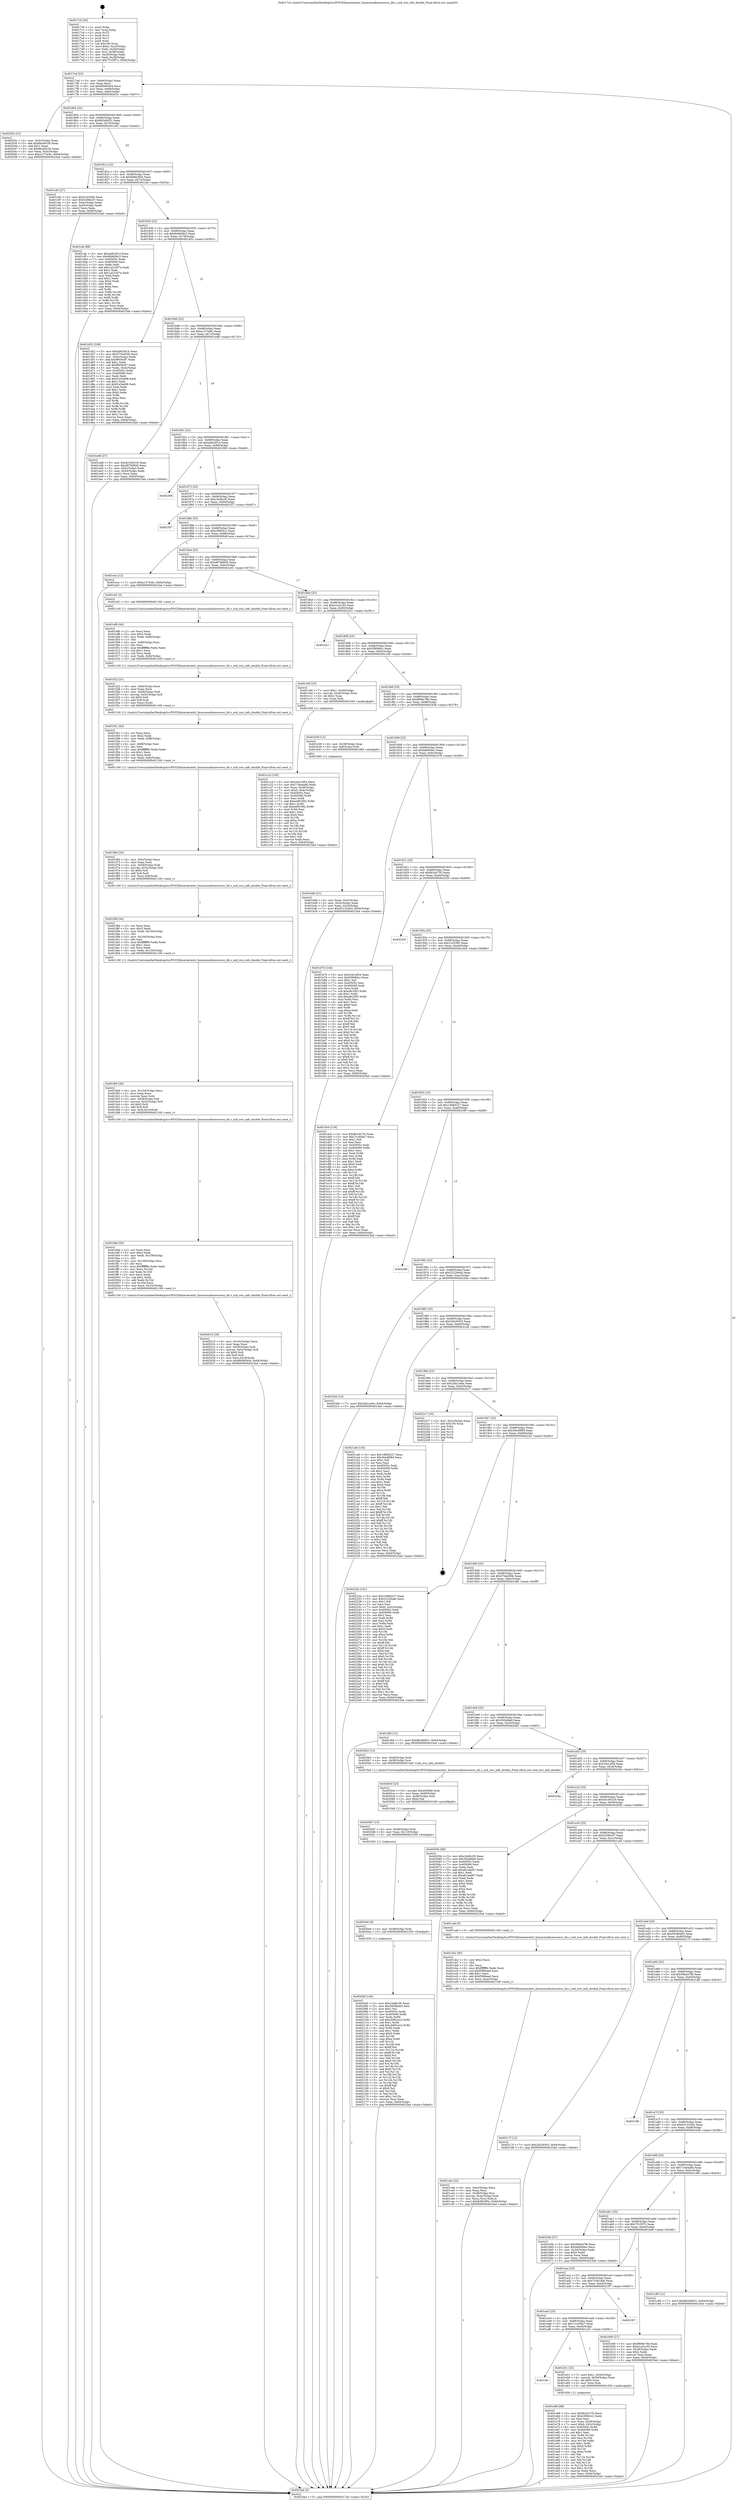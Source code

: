 digraph "0x4017c0" {
  label = "0x4017c0 (/mnt/c/Users/mathe/Desktop/tcc/POCII/binaries/extr_linuxsoundisawsswss_lib.c_snd_wss_info_double_Final-ollvm.out::main(0))"
  labelloc = "t"
  node[shape=record]

  Entry [label="",width=0.3,height=0.3,shape=circle,fillcolor=black,style=filled]
  "0x4017ed" [label="{
     0x4017ed [23]\l
     | [instrs]\l
     &nbsp;&nbsp;0x4017ed \<+3\>: mov -0x64(%rbp),%eax\l
     &nbsp;&nbsp;0x4017f0 \<+2\>: mov %eax,%ecx\l
     &nbsp;&nbsp;0x4017f2 \<+6\>: sub $0x86085404,%ecx\l
     &nbsp;&nbsp;0x4017f8 \<+3\>: mov %eax,-0x68(%rbp)\l
     &nbsp;&nbsp;0x4017fb \<+3\>: mov %ecx,-0x6c(%rbp)\l
     &nbsp;&nbsp;0x4017fe \<+6\>: je 000000000040203c \<main+0x87c\>\l
  }"]
  "0x40203c" [label="{
     0x40203c [31]\l
     | [instrs]\l
     &nbsp;&nbsp;0x40203c \<+3\>: mov -0x5c(%rbp),%eax\l
     &nbsp;&nbsp;0x40203f \<+5\>: add $0x8bcb0c26,%eax\l
     &nbsp;&nbsp;0x402044 \<+3\>: add $0x1,%eax\l
     &nbsp;&nbsp;0x402047 \<+5\>: sub $0x8bcb0c26,%eax\l
     &nbsp;&nbsp;0x40204c \<+3\>: mov %eax,-0x5c(%rbp)\l
     &nbsp;&nbsp;0x40204f \<+7\>: movl $0xa1374c6c,-0x64(%rbp)\l
     &nbsp;&nbsp;0x402056 \<+5\>: jmp 00000000004023ad \<main+0xbed\>\l
  }"]
  "0x401804" [label="{
     0x401804 [22]\l
     | [instrs]\l
     &nbsp;&nbsp;0x401804 \<+5\>: jmp 0000000000401809 \<main+0x49\>\l
     &nbsp;&nbsp;0x401809 \<+3\>: mov -0x68(%rbp),%eax\l
     &nbsp;&nbsp;0x40180c \<+5\>: sub $0x8b346051,%eax\l
     &nbsp;&nbsp;0x401811 \<+3\>: mov %eax,-0x70(%rbp)\l
     &nbsp;&nbsp;0x401814 \<+6\>: je 0000000000401c92 \<main+0x4d2\>\l
  }"]
  Exit [label="",width=0.3,height=0.3,shape=circle,fillcolor=black,style=filled,peripheries=2]
  "0x401c92" [label="{
     0x401c92 [27]\l
     | [instrs]\l
     &nbsp;&nbsp;0x401c92 \<+5\>: mov $0x21d3385,%eax\l
     &nbsp;&nbsp;0x401c97 \<+5\>: mov $0x5209e2f7,%ecx\l
     &nbsp;&nbsp;0x401c9c \<+3\>: mov -0x4c(%rbp),%edx\l
     &nbsp;&nbsp;0x401c9f \<+3\>: cmp -0x40(%rbp),%edx\l
     &nbsp;&nbsp;0x401ca2 \<+3\>: cmovl %ecx,%eax\l
     &nbsp;&nbsp;0x401ca5 \<+3\>: mov %eax,-0x64(%rbp)\l
     &nbsp;&nbsp;0x401ca8 \<+5\>: jmp 00000000004023ad \<main+0xbed\>\l
  }"]
  "0x40181a" [label="{
     0x40181a [22]\l
     | [instrs]\l
     &nbsp;&nbsp;0x40181a \<+5\>: jmp 000000000040181f \<main+0x5f\>\l
     &nbsp;&nbsp;0x40181f \<+3\>: mov -0x68(%rbp),%eax\l
     &nbsp;&nbsp;0x401822 \<+5\>: sub $0x8d0b3f54,%eax\l
     &nbsp;&nbsp;0x401827 \<+3\>: mov %eax,-0x74(%rbp)\l
     &nbsp;&nbsp;0x40182a \<+6\>: je 0000000000401cfa \<main+0x53a\>\l
  }"]
  "0x4020ef" [label="{
     0x4020ef [144]\l
     | [instrs]\l
     &nbsp;&nbsp;0x4020ef \<+5\>: mov $0xc3e9b1f0,%eax\l
     &nbsp;&nbsp;0x4020f4 \<+5\>: mov $0x5638beb5,%esi\l
     &nbsp;&nbsp;0x4020f9 \<+2\>: mov $0x1,%cl\l
     &nbsp;&nbsp;0x4020fb \<+7\>: mov 0x40505c,%edx\l
     &nbsp;&nbsp;0x402102 \<+8\>: mov 0x405060,%r8d\l
     &nbsp;&nbsp;0x40210a \<+3\>: mov %edx,%r9d\l
     &nbsp;&nbsp;0x40210d \<+7\>: sub $0xcb991ec2,%r9d\l
     &nbsp;&nbsp;0x402114 \<+4\>: sub $0x1,%r9d\l
     &nbsp;&nbsp;0x402118 \<+7\>: add $0xcb991ec2,%r9d\l
     &nbsp;&nbsp;0x40211f \<+4\>: imul %r9d,%edx\l
     &nbsp;&nbsp;0x402123 \<+3\>: and $0x1,%edx\l
     &nbsp;&nbsp;0x402126 \<+3\>: cmp $0x0,%edx\l
     &nbsp;&nbsp;0x402129 \<+4\>: sete %r10b\l
     &nbsp;&nbsp;0x40212d \<+4\>: cmp $0xa,%r8d\l
     &nbsp;&nbsp;0x402131 \<+4\>: setl %r11b\l
     &nbsp;&nbsp;0x402135 \<+3\>: mov %r10b,%bl\l
     &nbsp;&nbsp;0x402138 \<+3\>: xor $0xff,%bl\l
     &nbsp;&nbsp;0x40213b \<+3\>: mov %r11b,%r14b\l
     &nbsp;&nbsp;0x40213e \<+4\>: xor $0xff,%r14b\l
     &nbsp;&nbsp;0x402142 \<+3\>: xor $0x0,%cl\l
     &nbsp;&nbsp;0x402145 \<+3\>: mov %bl,%r15b\l
     &nbsp;&nbsp;0x402148 \<+4\>: and $0x0,%r15b\l
     &nbsp;&nbsp;0x40214c \<+3\>: and %cl,%r10b\l
     &nbsp;&nbsp;0x40214f \<+3\>: mov %r14b,%r12b\l
     &nbsp;&nbsp;0x402152 \<+4\>: and $0x0,%r12b\l
     &nbsp;&nbsp;0x402156 \<+3\>: and %cl,%r11b\l
     &nbsp;&nbsp;0x402159 \<+3\>: or %r10b,%r15b\l
     &nbsp;&nbsp;0x40215c \<+3\>: or %r11b,%r12b\l
     &nbsp;&nbsp;0x40215f \<+3\>: xor %r12b,%r15b\l
     &nbsp;&nbsp;0x402162 \<+3\>: or %r14b,%bl\l
     &nbsp;&nbsp;0x402165 \<+3\>: xor $0xff,%bl\l
     &nbsp;&nbsp;0x402168 \<+3\>: or $0x0,%cl\l
     &nbsp;&nbsp;0x40216b \<+2\>: and %cl,%bl\l
     &nbsp;&nbsp;0x40216d \<+3\>: or %bl,%r15b\l
     &nbsp;&nbsp;0x402170 \<+4\>: test $0x1,%r15b\l
     &nbsp;&nbsp;0x402174 \<+3\>: cmovne %esi,%eax\l
     &nbsp;&nbsp;0x402177 \<+3\>: mov %eax,-0x64(%rbp)\l
     &nbsp;&nbsp;0x40217a \<+5\>: jmp 00000000004023ad \<main+0xbed\>\l
  }"]
  "0x401cfa" [label="{
     0x401cfa [88]\l
     | [instrs]\l
     &nbsp;&nbsp;0x401cfa \<+5\>: mov $0xab824f14,%eax\l
     &nbsp;&nbsp;0x401cff \<+5\>: mov $0x8d4606c3,%ecx\l
     &nbsp;&nbsp;0x401d04 \<+7\>: mov 0x40505c,%edx\l
     &nbsp;&nbsp;0x401d0b \<+7\>: mov 0x405060,%esi\l
     &nbsp;&nbsp;0x401d12 \<+2\>: mov %edx,%edi\l
     &nbsp;&nbsp;0x401d14 \<+6\>: add $0x1a22307a,%edi\l
     &nbsp;&nbsp;0x401d1a \<+3\>: sub $0x1,%edi\l
     &nbsp;&nbsp;0x401d1d \<+6\>: sub $0x1a22307a,%edi\l
     &nbsp;&nbsp;0x401d23 \<+3\>: imul %edi,%edx\l
     &nbsp;&nbsp;0x401d26 \<+3\>: and $0x1,%edx\l
     &nbsp;&nbsp;0x401d29 \<+3\>: cmp $0x0,%edx\l
     &nbsp;&nbsp;0x401d2c \<+4\>: sete %r8b\l
     &nbsp;&nbsp;0x401d30 \<+3\>: cmp $0xa,%esi\l
     &nbsp;&nbsp;0x401d33 \<+4\>: setl %r9b\l
     &nbsp;&nbsp;0x401d37 \<+3\>: mov %r8b,%r10b\l
     &nbsp;&nbsp;0x401d3a \<+3\>: and %r9b,%r10b\l
     &nbsp;&nbsp;0x401d3d \<+3\>: xor %r9b,%r8b\l
     &nbsp;&nbsp;0x401d40 \<+3\>: or %r8b,%r10b\l
     &nbsp;&nbsp;0x401d43 \<+4\>: test $0x1,%r10b\l
     &nbsp;&nbsp;0x401d47 \<+3\>: cmovne %ecx,%eax\l
     &nbsp;&nbsp;0x401d4a \<+3\>: mov %eax,-0x64(%rbp)\l
     &nbsp;&nbsp;0x401d4d \<+5\>: jmp 00000000004023ad \<main+0xbed\>\l
  }"]
  "0x401830" [label="{
     0x401830 [22]\l
     | [instrs]\l
     &nbsp;&nbsp;0x401830 \<+5\>: jmp 0000000000401835 \<main+0x75\>\l
     &nbsp;&nbsp;0x401835 \<+3\>: mov -0x68(%rbp),%eax\l
     &nbsp;&nbsp;0x401838 \<+5\>: sub $0x8d4606c3,%eax\l
     &nbsp;&nbsp;0x40183d \<+3\>: mov %eax,-0x78(%rbp)\l
     &nbsp;&nbsp;0x401840 \<+6\>: je 0000000000401d52 \<main+0x592\>\l
  }"]
  "0x4020e6" [label="{
     0x4020e6 [9]\l
     | [instrs]\l
     &nbsp;&nbsp;0x4020e6 \<+4\>: mov -0x58(%rbp),%rdi\l
     &nbsp;&nbsp;0x4020ea \<+5\>: call 0000000000401030 \<free@plt\>\l
     | [calls]\l
     &nbsp;&nbsp;0x401030 \{1\} (unknown)\l
  }"]
  "0x401d52" [label="{
     0x401d52 [109]\l
     | [instrs]\l
     &nbsp;&nbsp;0x401d52 \<+5\>: mov $0xab824f14,%eax\l
     &nbsp;&nbsp;0x401d57 \<+5\>: mov $0x374e450b,%ecx\l
     &nbsp;&nbsp;0x401d5c \<+3\>: mov -0x4c(%rbp),%edx\l
     &nbsp;&nbsp;0x401d5f \<+6\>: add $0xf905fc97,%edx\l
     &nbsp;&nbsp;0x401d65 \<+3\>: add $0x1,%edx\l
     &nbsp;&nbsp;0x401d68 \<+6\>: sub $0xf905fc97,%edx\l
     &nbsp;&nbsp;0x401d6e \<+3\>: mov %edx,-0x4c(%rbp)\l
     &nbsp;&nbsp;0x401d71 \<+7\>: mov 0x40505c,%edx\l
     &nbsp;&nbsp;0x401d78 \<+7\>: mov 0x405060,%esi\l
     &nbsp;&nbsp;0x401d7f \<+2\>: mov %edx,%edi\l
     &nbsp;&nbsp;0x401d81 \<+6\>: add $0xf1e5a496,%edi\l
     &nbsp;&nbsp;0x401d87 \<+3\>: sub $0x1,%edi\l
     &nbsp;&nbsp;0x401d8a \<+6\>: sub $0xf1e5a496,%edi\l
     &nbsp;&nbsp;0x401d90 \<+3\>: imul %edi,%edx\l
     &nbsp;&nbsp;0x401d93 \<+3\>: and $0x1,%edx\l
     &nbsp;&nbsp;0x401d96 \<+3\>: cmp $0x0,%edx\l
     &nbsp;&nbsp;0x401d99 \<+4\>: sete %r8b\l
     &nbsp;&nbsp;0x401d9d \<+3\>: cmp $0xa,%esi\l
     &nbsp;&nbsp;0x401da0 \<+4\>: setl %r9b\l
     &nbsp;&nbsp;0x401da4 \<+3\>: mov %r8b,%r10b\l
     &nbsp;&nbsp;0x401da7 \<+3\>: and %r9b,%r10b\l
     &nbsp;&nbsp;0x401daa \<+3\>: xor %r9b,%r8b\l
     &nbsp;&nbsp;0x401dad \<+3\>: or %r8b,%r10b\l
     &nbsp;&nbsp;0x401db0 \<+4\>: test $0x1,%r10b\l
     &nbsp;&nbsp;0x401db4 \<+3\>: cmovne %ecx,%eax\l
     &nbsp;&nbsp;0x401db7 \<+3\>: mov %eax,-0x64(%rbp)\l
     &nbsp;&nbsp;0x401dba \<+5\>: jmp 00000000004023ad \<main+0xbed\>\l
  }"]
  "0x401846" [label="{
     0x401846 [22]\l
     | [instrs]\l
     &nbsp;&nbsp;0x401846 \<+5\>: jmp 000000000040184b \<main+0x8b\>\l
     &nbsp;&nbsp;0x40184b \<+3\>: mov -0x68(%rbp),%eax\l
     &nbsp;&nbsp;0x40184e \<+5\>: sub $0xa1374c6c,%eax\l
     &nbsp;&nbsp;0x401853 \<+3\>: mov %eax,-0x7c(%rbp)\l
     &nbsp;&nbsp;0x401856 \<+6\>: je 0000000000401ed6 \<main+0x716\>\l
  }"]
  "0x4020d7" [label="{
     0x4020d7 [15]\l
     | [instrs]\l
     &nbsp;&nbsp;0x4020d7 \<+4\>: mov -0x48(%rbp),%rdi\l
     &nbsp;&nbsp;0x4020db \<+6\>: mov %eax,-0x110(%rbp)\l
     &nbsp;&nbsp;0x4020e1 \<+5\>: call 0000000000401030 \<free@plt\>\l
     | [calls]\l
     &nbsp;&nbsp;0x401030 \{1\} (unknown)\l
  }"]
  "0x401ed6" [label="{
     0x401ed6 [27]\l
     | [instrs]\l
     &nbsp;&nbsp;0x401ed6 \<+5\>: mov $0x44160219,%eax\l
     &nbsp;&nbsp;0x401edb \<+5\>: mov $0xd878d826,%ecx\l
     &nbsp;&nbsp;0x401ee0 \<+3\>: mov -0x5c(%rbp),%edx\l
     &nbsp;&nbsp;0x401ee3 \<+3\>: cmp -0x50(%rbp),%edx\l
     &nbsp;&nbsp;0x401ee6 \<+3\>: cmovl %ecx,%eax\l
     &nbsp;&nbsp;0x401ee9 \<+3\>: mov %eax,-0x64(%rbp)\l
     &nbsp;&nbsp;0x401eec \<+5\>: jmp 00000000004023ad \<main+0xbed\>\l
  }"]
  "0x40185c" [label="{
     0x40185c [22]\l
     | [instrs]\l
     &nbsp;&nbsp;0x40185c \<+5\>: jmp 0000000000401861 \<main+0xa1\>\l
     &nbsp;&nbsp;0x401861 \<+3\>: mov -0x68(%rbp),%eax\l
     &nbsp;&nbsp;0x401864 \<+5\>: sub $0xab824f14,%eax\l
     &nbsp;&nbsp;0x401869 \<+3\>: mov %eax,-0x80(%rbp)\l
     &nbsp;&nbsp;0x40186c \<+6\>: je 0000000000402308 \<main+0xb48\>\l
  }"]
  "0x4020c0" [label="{
     0x4020c0 [23]\l
     | [instrs]\l
     &nbsp;&nbsp;0x4020c0 \<+10\>: movabs $0x4030b6,%rdi\l
     &nbsp;&nbsp;0x4020ca \<+3\>: mov %eax,-0x60(%rbp)\l
     &nbsp;&nbsp;0x4020cd \<+3\>: mov -0x60(%rbp),%esi\l
     &nbsp;&nbsp;0x4020d0 \<+2\>: mov $0x0,%al\l
     &nbsp;&nbsp;0x4020d2 \<+5\>: call 0000000000401040 \<printf@plt\>\l
     | [calls]\l
     &nbsp;&nbsp;0x401040 \{1\} (unknown)\l
  }"]
  "0x402308" [label="{
     0x402308\l
  }", style=dashed]
  "0x401872" [label="{
     0x401872 [25]\l
     | [instrs]\l
     &nbsp;&nbsp;0x401872 \<+5\>: jmp 0000000000401877 \<main+0xb7\>\l
     &nbsp;&nbsp;0x401877 \<+3\>: mov -0x68(%rbp),%eax\l
     &nbsp;&nbsp;0x40187a \<+5\>: sub $0xc3e9b1f0,%eax\l
     &nbsp;&nbsp;0x40187f \<+6\>: mov %eax,-0x84(%rbp)\l
     &nbsp;&nbsp;0x401885 \<+6\>: je 0000000000402357 \<main+0xb97\>\l
  }"]
  "0x402015" [label="{
     0x402015 [39]\l
     | [instrs]\l
     &nbsp;&nbsp;0x402015 \<+6\>: mov -0x10c(%rbp),%ecx\l
     &nbsp;&nbsp;0x40201b \<+3\>: imul %eax,%ecx\l
     &nbsp;&nbsp;0x40201e \<+4\>: mov -0x58(%rbp),%rdi\l
     &nbsp;&nbsp;0x402022 \<+4\>: movslq -0x5c(%rbp),%r8\l
     &nbsp;&nbsp;0x402026 \<+4\>: shl $0x5,%r8\l
     &nbsp;&nbsp;0x40202a \<+3\>: add %r8,%rdi\l
     &nbsp;&nbsp;0x40202d \<+3\>: mov %ecx,0x18(%rdi)\l
     &nbsp;&nbsp;0x402030 \<+7\>: movl $0x86085404,-0x64(%rbp)\l
     &nbsp;&nbsp;0x402037 \<+5\>: jmp 00000000004023ad \<main+0xbed\>\l
  }"]
  "0x402357" [label="{
     0x402357\l
  }", style=dashed]
  "0x40188b" [label="{
     0x40188b [25]\l
     | [instrs]\l
     &nbsp;&nbsp;0x40188b \<+5\>: jmp 0000000000401890 \<main+0xd0\>\l
     &nbsp;&nbsp;0x401890 \<+3\>: mov -0x68(%rbp),%eax\l
     &nbsp;&nbsp;0x401893 \<+5\>: sub $0xc5f945c1,%eax\l
     &nbsp;&nbsp;0x401898 \<+6\>: mov %eax,-0x88(%rbp)\l
     &nbsp;&nbsp;0x40189e \<+6\>: je 0000000000401eca \<main+0x70a\>\l
  }"]
  "0x401fdd" [label="{
     0x401fdd [56]\l
     | [instrs]\l
     &nbsp;&nbsp;0x401fdd \<+2\>: xor %ecx,%ecx\l
     &nbsp;&nbsp;0x401fdf \<+5\>: mov $0x2,%edx\l
     &nbsp;&nbsp;0x401fe4 \<+6\>: mov %edx,-0x108(%rbp)\l
     &nbsp;&nbsp;0x401fea \<+1\>: cltd\l
     &nbsp;&nbsp;0x401feb \<+6\>: mov -0x108(%rbp),%esi\l
     &nbsp;&nbsp;0x401ff1 \<+2\>: idiv %esi\l
     &nbsp;&nbsp;0x401ff3 \<+6\>: imul $0xfffffffe,%edx,%edx\l
     &nbsp;&nbsp;0x401ff9 \<+3\>: mov %ecx,%r10d\l
     &nbsp;&nbsp;0x401ffc \<+3\>: sub %edx,%r10d\l
     &nbsp;&nbsp;0x401fff \<+2\>: mov %ecx,%edx\l
     &nbsp;&nbsp;0x402001 \<+3\>: sub $0x1,%edx\l
     &nbsp;&nbsp;0x402004 \<+3\>: add %edx,%r10d\l
     &nbsp;&nbsp;0x402007 \<+3\>: sub %r10d,%ecx\l
     &nbsp;&nbsp;0x40200a \<+6\>: mov %ecx,-0x10c(%rbp)\l
     &nbsp;&nbsp;0x402010 \<+5\>: call 0000000000401160 \<next_i\>\l
     | [calls]\l
     &nbsp;&nbsp;0x401160 \{1\} (/mnt/c/Users/mathe/Desktop/tcc/POCII/binaries/extr_linuxsoundisawsswss_lib.c_snd_wss_info_double_Final-ollvm.out::next_i)\l
  }"]
  "0x401eca" [label="{
     0x401eca [12]\l
     | [instrs]\l
     &nbsp;&nbsp;0x401eca \<+7\>: movl $0xa1374c6c,-0x64(%rbp)\l
     &nbsp;&nbsp;0x401ed1 \<+5\>: jmp 00000000004023ad \<main+0xbed\>\l
  }"]
  "0x4018a4" [label="{
     0x4018a4 [25]\l
     | [instrs]\l
     &nbsp;&nbsp;0x4018a4 \<+5\>: jmp 00000000004018a9 \<main+0xe9\>\l
     &nbsp;&nbsp;0x4018a9 \<+3\>: mov -0x68(%rbp),%eax\l
     &nbsp;&nbsp;0x4018ac \<+5\>: sub $0xd878d826,%eax\l
     &nbsp;&nbsp;0x4018b1 \<+6\>: mov %eax,-0x8c(%rbp)\l
     &nbsp;&nbsp;0x4018b7 \<+6\>: je 0000000000401ef1 \<main+0x731\>\l
  }"]
  "0x401fb9" [label="{
     0x401fb9 [36]\l
     | [instrs]\l
     &nbsp;&nbsp;0x401fb9 \<+6\>: mov -0x104(%rbp),%ecx\l
     &nbsp;&nbsp;0x401fbf \<+3\>: imul %eax,%ecx\l
     &nbsp;&nbsp;0x401fc2 \<+3\>: movslq %ecx,%rdi\l
     &nbsp;&nbsp;0x401fc5 \<+4\>: mov -0x58(%rbp),%r8\l
     &nbsp;&nbsp;0x401fc9 \<+4\>: movslq -0x5c(%rbp),%r9\l
     &nbsp;&nbsp;0x401fcd \<+4\>: shl $0x5,%r9\l
     &nbsp;&nbsp;0x401fd1 \<+3\>: add %r9,%r8\l
     &nbsp;&nbsp;0x401fd4 \<+4\>: mov %rdi,0x10(%r8)\l
     &nbsp;&nbsp;0x401fd8 \<+5\>: call 0000000000401160 \<next_i\>\l
     | [calls]\l
     &nbsp;&nbsp;0x401160 \{1\} (/mnt/c/Users/mathe/Desktop/tcc/POCII/binaries/extr_linuxsoundisawsswss_lib.c_snd_wss_info_double_Final-ollvm.out::next_i)\l
  }"]
  "0x401ef1" [label="{
     0x401ef1 [5]\l
     | [instrs]\l
     &nbsp;&nbsp;0x401ef1 \<+5\>: call 0000000000401160 \<next_i\>\l
     | [calls]\l
     &nbsp;&nbsp;0x401160 \{1\} (/mnt/c/Users/mathe/Desktop/tcc/POCII/binaries/extr_linuxsoundisawsswss_lib.c_snd_wss_info_double_Final-ollvm.out::next_i)\l
  }"]
  "0x4018bd" [label="{
     0x4018bd [25]\l
     | [instrs]\l
     &nbsp;&nbsp;0x4018bd \<+5\>: jmp 00000000004018c2 \<main+0x102\>\l
     &nbsp;&nbsp;0x4018c2 \<+3\>: mov -0x68(%rbp),%eax\l
     &nbsp;&nbsp;0x4018c5 \<+5\>: sub $0xe1a3cc03,%eax\l
     &nbsp;&nbsp;0x4018ca \<+6\>: mov %eax,-0x90(%rbp)\l
     &nbsp;&nbsp;0x4018d0 \<+6\>: je 0000000000401b21 \<main+0x361\>\l
  }"]
  "0x401f8d" [label="{
     0x401f8d [44]\l
     | [instrs]\l
     &nbsp;&nbsp;0x401f8d \<+2\>: xor %ecx,%ecx\l
     &nbsp;&nbsp;0x401f8f \<+5\>: mov $0x2,%edx\l
     &nbsp;&nbsp;0x401f94 \<+6\>: mov %edx,-0x100(%rbp)\l
     &nbsp;&nbsp;0x401f9a \<+1\>: cltd\l
     &nbsp;&nbsp;0x401f9b \<+6\>: mov -0x100(%rbp),%esi\l
     &nbsp;&nbsp;0x401fa1 \<+2\>: idiv %esi\l
     &nbsp;&nbsp;0x401fa3 \<+6\>: imul $0xfffffffe,%edx,%edx\l
     &nbsp;&nbsp;0x401fa9 \<+3\>: sub $0x1,%ecx\l
     &nbsp;&nbsp;0x401fac \<+2\>: sub %ecx,%edx\l
     &nbsp;&nbsp;0x401fae \<+6\>: mov %edx,-0x104(%rbp)\l
     &nbsp;&nbsp;0x401fb4 \<+5\>: call 0000000000401160 \<next_i\>\l
     | [calls]\l
     &nbsp;&nbsp;0x401160 \{1\} (/mnt/c/Users/mathe/Desktop/tcc/POCII/binaries/extr_linuxsoundisawsswss_lib.c_snd_wss_info_double_Final-ollvm.out::next_i)\l
  }"]
  "0x401b21" [label="{
     0x401b21\l
  }", style=dashed]
  "0x4018d6" [label="{
     0x4018d6 [25]\l
     | [instrs]\l
     &nbsp;&nbsp;0x4018d6 \<+5\>: jmp 00000000004018db \<main+0x11b\>\l
     &nbsp;&nbsp;0x4018db \<+3\>: mov -0x68(%rbp),%eax\l
     &nbsp;&nbsp;0x4018de \<+5\>: sub $0xf3909dcc,%eax\l
     &nbsp;&nbsp;0x4018e3 \<+6\>: mov %eax,-0x94(%rbp)\l
     &nbsp;&nbsp;0x4018e9 \<+6\>: je 0000000000401c06 \<main+0x446\>\l
  }"]
  "0x401f6d" [label="{
     0x401f6d [32]\l
     | [instrs]\l
     &nbsp;&nbsp;0x401f6d \<+6\>: mov -0xfc(%rbp),%ecx\l
     &nbsp;&nbsp;0x401f73 \<+3\>: imul %eax,%ecx\l
     &nbsp;&nbsp;0x401f76 \<+4\>: mov -0x58(%rbp),%rdi\l
     &nbsp;&nbsp;0x401f7a \<+4\>: movslq -0x5c(%rbp),%r8\l
     &nbsp;&nbsp;0x401f7e \<+4\>: shl $0x5,%r8\l
     &nbsp;&nbsp;0x401f82 \<+3\>: add %r8,%rdi\l
     &nbsp;&nbsp;0x401f85 \<+3\>: mov %ecx,0x8(%rdi)\l
     &nbsp;&nbsp;0x401f88 \<+5\>: call 0000000000401160 \<next_i\>\l
     | [calls]\l
     &nbsp;&nbsp;0x401160 \{1\} (/mnt/c/Users/mathe/Desktop/tcc/POCII/binaries/extr_linuxsoundisawsswss_lib.c_snd_wss_info_double_Final-ollvm.out::next_i)\l
  }"]
  "0x401c06" [label="{
     0x401c06 [23]\l
     | [instrs]\l
     &nbsp;&nbsp;0x401c06 \<+7\>: movl $0x1,-0x40(%rbp)\l
     &nbsp;&nbsp;0x401c0d \<+4\>: movslq -0x40(%rbp),%rax\l
     &nbsp;&nbsp;0x401c11 \<+4\>: shl $0x2,%rax\l
     &nbsp;&nbsp;0x401c15 \<+3\>: mov %rax,%rdi\l
     &nbsp;&nbsp;0x401c18 \<+5\>: call 0000000000401050 \<malloc@plt\>\l
     | [calls]\l
     &nbsp;&nbsp;0x401050 \{1\} (unknown)\l
  }"]
  "0x4018ef" [label="{
     0x4018ef [25]\l
     | [instrs]\l
     &nbsp;&nbsp;0x4018ef \<+5\>: jmp 00000000004018f4 \<main+0x134\>\l
     &nbsp;&nbsp;0x4018f4 \<+3\>: mov -0x68(%rbp),%eax\l
     &nbsp;&nbsp;0x4018f7 \<+5\>: sub $0xf869e76b,%eax\l
     &nbsp;&nbsp;0x4018fc \<+6\>: mov %eax,-0x98(%rbp)\l
     &nbsp;&nbsp;0x401902 \<+6\>: je 0000000000401b39 \<main+0x379\>\l
  }"]
  "0x401f41" [label="{
     0x401f41 [44]\l
     | [instrs]\l
     &nbsp;&nbsp;0x401f41 \<+2\>: xor %ecx,%ecx\l
     &nbsp;&nbsp;0x401f43 \<+5\>: mov $0x2,%edx\l
     &nbsp;&nbsp;0x401f48 \<+6\>: mov %edx,-0xf8(%rbp)\l
     &nbsp;&nbsp;0x401f4e \<+1\>: cltd\l
     &nbsp;&nbsp;0x401f4f \<+6\>: mov -0xf8(%rbp),%esi\l
     &nbsp;&nbsp;0x401f55 \<+2\>: idiv %esi\l
     &nbsp;&nbsp;0x401f57 \<+6\>: imul $0xfffffffe,%edx,%edx\l
     &nbsp;&nbsp;0x401f5d \<+3\>: sub $0x1,%ecx\l
     &nbsp;&nbsp;0x401f60 \<+2\>: sub %ecx,%edx\l
     &nbsp;&nbsp;0x401f62 \<+6\>: mov %edx,-0xfc(%rbp)\l
     &nbsp;&nbsp;0x401f68 \<+5\>: call 0000000000401160 \<next_i\>\l
     | [calls]\l
     &nbsp;&nbsp;0x401160 \{1\} (/mnt/c/Users/mathe/Desktop/tcc/POCII/binaries/extr_linuxsoundisawsswss_lib.c_snd_wss_info_double_Final-ollvm.out::next_i)\l
  }"]
  "0x401b39" [label="{
     0x401b39 [13]\l
     | [instrs]\l
     &nbsp;&nbsp;0x401b39 \<+4\>: mov -0x38(%rbp),%rax\l
     &nbsp;&nbsp;0x401b3d \<+4\>: mov 0x8(%rax),%rdi\l
     &nbsp;&nbsp;0x401b41 \<+5\>: call 0000000000401060 \<atoi@plt\>\l
     | [calls]\l
     &nbsp;&nbsp;0x401060 \{1\} (unknown)\l
  }"]
  "0x401908" [label="{
     0x401908 [25]\l
     | [instrs]\l
     &nbsp;&nbsp;0x401908 \<+5\>: jmp 000000000040190d \<main+0x14d\>\l
     &nbsp;&nbsp;0x40190d \<+3\>: mov -0x68(%rbp),%eax\l
     &nbsp;&nbsp;0x401910 \<+5\>: sub $0xfa6940ec,%eax\l
     &nbsp;&nbsp;0x401915 \<+6\>: mov %eax,-0x9c(%rbp)\l
     &nbsp;&nbsp;0x40191b \<+6\>: je 0000000000401b76 \<main+0x3b6\>\l
  }"]
  "0x401f22" [label="{
     0x401f22 [31]\l
     | [instrs]\l
     &nbsp;&nbsp;0x401f22 \<+6\>: mov -0xf4(%rbp),%ecx\l
     &nbsp;&nbsp;0x401f28 \<+3\>: imul %eax,%ecx\l
     &nbsp;&nbsp;0x401f2b \<+4\>: mov -0x58(%rbp),%rdi\l
     &nbsp;&nbsp;0x401f2f \<+4\>: movslq -0x5c(%rbp),%r8\l
     &nbsp;&nbsp;0x401f33 \<+4\>: shl $0x5,%r8\l
     &nbsp;&nbsp;0x401f37 \<+3\>: add %r8,%rdi\l
     &nbsp;&nbsp;0x401f3a \<+2\>: mov %ecx,(%rdi)\l
     &nbsp;&nbsp;0x401f3c \<+5\>: call 0000000000401160 \<next_i\>\l
     | [calls]\l
     &nbsp;&nbsp;0x401160 \{1\} (/mnt/c/Users/mathe/Desktop/tcc/POCII/binaries/extr_linuxsoundisawsswss_lib.c_snd_wss_info_double_Final-ollvm.out::next_i)\l
  }"]
  "0x401b76" [label="{
     0x401b76 [144]\l
     | [instrs]\l
     &nbsp;&nbsp;0x401b76 \<+5\>: mov $0x3cb1af54,%eax\l
     &nbsp;&nbsp;0x401b7b \<+5\>: mov $0xf3909dcc,%ecx\l
     &nbsp;&nbsp;0x401b80 \<+2\>: mov $0x1,%dl\l
     &nbsp;&nbsp;0x401b82 \<+7\>: mov 0x40505c,%esi\l
     &nbsp;&nbsp;0x401b89 \<+7\>: mov 0x405060,%edi\l
     &nbsp;&nbsp;0x401b90 \<+3\>: mov %esi,%r8d\l
     &nbsp;&nbsp;0x401b93 \<+7\>: sub $0xa9c2f93,%r8d\l
     &nbsp;&nbsp;0x401b9a \<+4\>: sub $0x1,%r8d\l
     &nbsp;&nbsp;0x401b9e \<+7\>: add $0xa9c2f93,%r8d\l
     &nbsp;&nbsp;0x401ba5 \<+4\>: imul %r8d,%esi\l
     &nbsp;&nbsp;0x401ba9 \<+3\>: and $0x1,%esi\l
     &nbsp;&nbsp;0x401bac \<+3\>: cmp $0x0,%esi\l
     &nbsp;&nbsp;0x401baf \<+4\>: sete %r9b\l
     &nbsp;&nbsp;0x401bb3 \<+3\>: cmp $0xa,%edi\l
     &nbsp;&nbsp;0x401bb6 \<+4\>: setl %r10b\l
     &nbsp;&nbsp;0x401bba \<+3\>: mov %r9b,%r11b\l
     &nbsp;&nbsp;0x401bbd \<+4\>: xor $0xff,%r11b\l
     &nbsp;&nbsp;0x401bc1 \<+3\>: mov %r10b,%bl\l
     &nbsp;&nbsp;0x401bc4 \<+3\>: xor $0xff,%bl\l
     &nbsp;&nbsp;0x401bc7 \<+3\>: xor $0x0,%dl\l
     &nbsp;&nbsp;0x401bca \<+3\>: mov %r11b,%r14b\l
     &nbsp;&nbsp;0x401bcd \<+4\>: and $0x0,%r14b\l
     &nbsp;&nbsp;0x401bd1 \<+3\>: and %dl,%r9b\l
     &nbsp;&nbsp;0x401bd4 \<+3\>: mov %bl,%r15b\l
     &nbsp;&nbsp;0x401bd7 \<+4\>: and $0x0,%r15b\l
     &nbsp;&nbsp;0x401bdb \<+3\>: and %dl,%r10b\l
     &nbsp;&nbsp;0x401bde \<+3\>: or %r9b,%r14b\l
     &nbsp;&nbsp;0x401be1 \<+3\>: or %r10b,%r15b\l
     &nbsp;&nbsp;0x401be4 \<+3\>: xor %r15b,%r14b\l
     &nbsp;&nbsp;0x401be7 \<+3\>: or %bl,%r11b\l
     &nbsp;&nbsp;0x401bea \<+4\>: xor $0xff,%r11b\l
     &nbsp;&nbsp;0x401bee \<+3\>: or $0x0,%dl\l
     &nbsp;&nbsp;0x401bf1 \<+3\>: and %dl,%r11b\l
     &nbsp;&nbsp;0x401bf4 \<+3\>: or %r11b,%r14b\l
     &nbsp;&nbsp;0x401bf7 \<+4\>: test $0x1,%r14b\l
     &nbsp;&nbsp;0x401bfb \<+3\>: cmovne %ecx,%eax\l
     &nbsp;&nbsp;0x401bfe \<+3\>: mov %eax,-0x64(%rbp)\l
     &nbsp;&nbsp;0x401c01 \<+5\>: jmp 00000000004023ad \<main+0xbed\>\l
  }"]
  "0x401921" [label="{
     0x401921 [25]\l
     | [instrs]\l
     &nbsp;&nbsp;0x401921 \<+5\>: jmp 0000000000401926 \<main+0x166\>\l
     &nbsp;&nbsp;0x401926 \<+3\>: mov -0x68(%rbp),%eax\l
     &nbsp;&nbsp;0x401929 \<+5\>: sub $0xfb3cb735,%eax\l
     &nbsp;&nbsp;0x40192e \<+6\>: mov %eax,-0xa0(%rbp)\l
     &nbsp;&nbsp;0x401934 \<+6\>: je 0000000000402329 \<main+0xb69\>\l
  }"]
  "0x401ef6" [label="{
     0x401ef6 [44]\l
     | [instrs]\l
     &nbsp;&nbsp;0x401ef6 \<+2\>: xor %ecx,%ecx\l
     &nbsp;&nbsp;0x401ef8 \<+5\>: mov $0x2,%edx\l
     &nbsp;&nbsp;0x401efd \<+6\>: mov %edx,-0xf0(%rbp)\l
     &nbsp;&nbsp;0x401f03 \<+1\>: cltd\l
     &nbsp;&nbsp;0x401f04 \<+6\>: mov -0xf0(%rbp),%esi\l
     &nbsp;&nbsp;0x401f0a \<+2\>: idiv %esi\l
     &nbsp;&nbsp;0x401f0c \<+6\>: imul $0xfffffffe,%edx,%edx\l
     &nbsp;&nbsp;0x401f12 \<+3\>: sub $0x1,%ecx\l
     &nbsp;&nbsp;0x401f15 \<+2\>: sub %ecx,%edx\l
     &nbsp;&nbsp;0x401f17 \<+6\>: mov %edx,-0xf4(%rbp)\l
     &nbsp;&nbsp;0x401f1d \<+5\>: call 0000000000401160 \<next_i\>\l
     | [calls]\l
     &nbsp;&nbsp;0x401160 \{1\} (/mnt/c/Users/mathe/Desktop/tcc/POCII/binaries/extr_linuxsoundisawsswss_lib.c_snd_wss_info_double_Final-ollvm.out::next_i)\l
  }"]
  "0x402329" [label="{
     0x402329\l
  }", style=dashed]
  "0x40193a" [label="{
     0x40193a [25]\l
     | [instrs]\l
     &nbsp;&nbsp;0x40193a \<+5\>: jmp 000000000040193f \<main+0x17f\>\l
     &nbsp;&nbsp;0x40193f \<+3\>: mov -0x68(%rbp),%eax\l
     &nbsp;&nbsp;0x401942 \<+5\>: sub $0x21d3385,%eax\l
     &nbsp;&nbsp;0x401947 \<+6\>: mov %eax,-0xa4(%rbp)\l
     &nbsp;&nbsp;0x40194d \<+6\>: je 0000000000401dcb \<main+0x60b\>\l
  }"]
  "0x401e68" [label="{
     0x401e68 [98]\l
     | [instrs]\l
     &nbsp;&nbsp;0x401e68 \<+5\>: mov $0xfb3cb735,%ecx\l
     &nbsp;&nbsp;0x401e6d \<+5\>: mov $0xc5f945c1,%edx\l
     &nbsp;&nbsp;0x401e72 \<+2\>: xor %esi,%esi\l
     &nbsp;&nbsp;0x401e74 \<+4\>: mov %rax,-0x58(%rbp)\l
     &nbsp;&nbsp;0x401e78 \<+7\>: movl $0x0,-0x5c(%rbp)\l
     &nbsp;&nbsp;0x401e7f \<+8\>: mov 0x40505c,%r8d\l
     &nbsp;&nbsp;0x401e87 \<+8\>: mov 0x405060,%r9d\l
     &nbsp;&nbsp;0x401e8f \<+3\>: sub $0x1,%esi\l
     &nbsp;&nbsp;0x401e92 \<+3\>: mov %r8d,%r10d\l
     &nbsp;&nbsp;0x401e95 \<+3\>: add %esi,%r10d\l
     &nbsp;&nbsp;0x401e98 \<+4\>: imul %r10d,%r8d\l
     &nbsp;&nbsp;0x401e9c \<+4\>: and $0x1,%r8d\l
     &nbsp;&nbsp;0x401ea0 \<+4\>: cmp $0x0,%r8d\l
     &nbsp;&nbsp;0x401ea4 \<+4\>: sete %r11b\l
     &nbsp;&nbsp;0x401ea8 \<+4\>: cmp $0xa,%r9d\l
     &nbsp;&nbsp;0x401eac \<+3\>: setl %bl\l
     &nbsp;&nbsp;0x401eaf \<+3\>: mov %r11b,%r14b\l
     &nbsp;&nbsp;0x401eb2 \<+3\>: and %bl,%r14b\l
     &nbsp;&nbsp;0x401eb5 \<+3\>: xor %bl,%r11b\l
     &nbsp;&nbsp;0x401eb8 \<+3\>: or %r11b,%r14b\l
     &nbsp;&nbsp;0x401ebb \<+4\>: test $0x1,%r14b\l
     &nbsp;&nbsp;0x401ebf \<+3\>: cmovne %edx,%ecx\l
     &nbsp;&nbsp;0x401ec2 \<+3\>: mov %ecx,-0x64(%rbp)\l
     &nbsp;&nbsp;0x401ec5 \<+5\>: jmp 00000000004023ad \<main+0xbed\>\l
  }"]
  "0x401dcb" [label="{
     0x401dcb [134]\l
     | [instrs]\l
     &nbsp;&nbsp;0x401dcb \<+5\>: mov $0xfb3cb735,%eax\l
     &nbsp;&nbsp;0x401dd0 \<+5\>: mov $0x7cc458a7,%ecx\l
     &nbsp;&nbsp;0x401dd5 \<+2\>: mov $0x1,%dl\l
     &nbsp;&nbsp;0x401dd7 \<+2\>: xor %esi,%esi\l
     &nbsp;&nbsp;0x401dd9 \<+7\>: mov 0x40505c,%edi\l
     &nbsp;&nbsp;0x401de0 \<+8\>: mov 0x405060,%r8d\l
     &nbsp;&nbsp;0x401de8 \<+3\>: sub $0x1,%esi\l
     &nbsp;&nbsp;0x401deb \<+3\>: mov %edi,%r9d\l
     &nbsp;&nbsp;0x401dee \<+3\>: add %esi,%r9d\l
     &nbsp;&nbsp;0x401df1 \<+4\>: imul %r9d,%edi\l
     &nbsp;&nbsp;0x401df5 \<+3\>: and $0x1,%edi\l
     &nbsp;&nbsp;0x401df8 \<+3\>: cmp $0x0,%edi\l
     &nbsp;&nbsp;0x401dfb \<+4\>: sete %r10b\l
     &nbsp;&nbsp;0x401dff \<+4\>: cmp $0xa,%r8d\l
     &nbsp;&nbsp;0x401e03 \<+4\>: setl %r11b\l
     &nbsp;&nbsp;0x401e07 \<+3\>: mov %r10b,%bl\l
     &nbsp;&nbsp;0x401e0a \<+3\>: xor $0xff,%bl\l
     &nbsp;&nbsp;0x401e0d \<+3\>: mov %r11b,%r14b\l
     &nbsp;&nbsp;0x401e10 \<+4\>: xor $0xff,%r14b\l
     &nbsp;&nbsp;0x401e14 \<+3\>: xor $0x1,%dl\l
     &nbsp;&nbsp;0x401e17 \<+3\>: mov %bl,%r15b\l
     &nbsp;&nbsp;0x401e1a \<+4\>: and $0xff,%r15b\l
     &nbsp;&nbsp;0x401e1e \<+3\>: and %dl,%r10b\l
     &nbsp;&nbsp;0x401e21 \<+3\>: mov %r14b,%r12b\l
     &nbsp;&nbsp;0x401e24 \<+4\>: and $0xff,%r12b\l
     &nbsp;&nbsp;0x401e28 \<+3\>: and %dl,%r11b\l
     &nbsp;&nbsp;0x401e2b \<+3\>: or %r10b,%r15b\l
     &nbsp;&nbsp;0x401e2e \<+3\>: or %r11b,%r12b\l
     &nbsp;&nbsp;0x401e31 \<+3\>: xor %r12b,%r15b\l
     &nbsp;&nbsp;0x401e34 \<+3\>: or %r14b,%bl\l
     &nbsp;&nbsp;0x401e37 \<+3\>: xor $0xff,%bl\l
     &nbsp;&nbsp;0x401e3a \<+3\>: or $0x1,%dl\l
     &nbsp;&nbsp;0x401e3d \<+2\>: and %dl,%bl\l
     &nbsp;&nbsp;0x401e3f \<+3\>: or %bl,%r15b\l
     &nbsp;&nbsp;0x401e42 \<+4\>: test $0x1,%r15b\l
     &nbsp;&nbsp;0x401e46 \<+3\>: cmovne %ecx,%eax\l
     &nbsp;&nbsp;0x401e49 \<+3\>: mov %eax,-0x64(%rbp)\l
     &nbsp;&nbsp;0x401e4c \<+5\>: jmp 00000000004023ad \<main+0xbed\>\l
  }"]
  "0x401953" [label="{
     0x401953 [25]\l
     | [instrs]\l
     &nbsp;&nbsp;0x401953 \<+5\>: jmp 0000000000401958 \<main+0x198\>\l
     &nbsp;&nbsp;0x401958 \<+3\>: mov -0x68(%rbp),%eax\l
     &nbsp;&nbsp;0x40195b \<+5\>: sub $0x1d08d227,%eax\l
     &nbsp;&nbsp;0x401960 \<+6\>: mov %eax,-0xa8(%rbp)\l
     &nbsp;&nbsp;0x401966 \<+6\>: je 000000000040239f \<main+0xbdf\>\l
  }"]
  "0x401afc" [label="{
     0x401afc\l
  }", style=dashed]
  "0x40239f" [label="{
     0x40239f\l
  }", style=dashed]
  "0x40196c" [label="{
     0x40196c [25]\l
     | [instrs]\l
     &nbsp;&nbsp;0x40196c \<+5\>: jmp 0000000000401971 \<main+0x1b1\>\l
     &nbsp;&nbsp;0x401971 \<+3\>: mov -0x68(%rbp),%eax\l
     &nbsp;&nbsp;0x401974 \<+5\>: sub $0x22226eab,%eax\l
     &nbsp;&nbsp;0x401979 \<+6\>: mov %eax,-0xac(%rbp)\l
     &nbsp;&nbsp;0x40197f \<+6\>: je 00000000004022bb \<main+0xafb\>\l
  }"]
  "0x401e51" [label="{
     0x401e51 [23]\l
     | [instrs]\l
     &nbsp;&nbsp;0x401e51 \<+7\>: movl $0x1,-0x50(%rbp)\l
     &nbsp;&nbsp;0x401e58 \<+4\>: movslq -0x50(%rbp),%rax\l
     &nbsp;&nbsp;0x401e5c \<+4\>: shl $0x5,%rax\l
     &nbsp;&nbsp;0x401e60 \<+3\>: mov %rax,%rdi\l
     &nbsp;&nbsp;0x401e63 \<+5\>: call 0000000000401050 \<malloc@plt\>\l
     | [calls]\l
     &nbsp;&nbsp;0x401050 \{1\} (unknown)\l
  }"]
  "0x4022bb" [label="{
     0x4022bb [12]\l
     | [instrs]\l
     &nbsp;&nbsp;0x4022bb \<+7\>: movl $0x2dd1ce6a,-0x64(%rbp)\l
     &nbsp;&nbsp;0x4022c2 \<+5\>: jmp 00000000004023ad \<main+0xbed\>\l
  }"]
  "0x401985" [label="{
     0x401985 [25]\l
     | [instrs]\l
     &nbsp;&nbsp;0x401985 \<+5\>: jmp 000000000040198a \<main+0x1ca\>\l
     &nbsp;&nbsp;0x40198a \<+3\>: mov -0x68(%rbp),%eax\l
     &nbsp;&nbsp;0x40198d \<+5\>: sub $0x2d2c9303,%eax\l
     &nbsp;&nbsp;0x401992 \<+6\>: mov %eax,-0xb0(%rbp)\l
     &nbsp;&nbsp;0x401998 \<+6\>: je 00000000004021a8 \<main+0x9e8\>\l
  }"]
  "0x401ae3" [label="{
     0x401ae3 [25]\l
     | [instrs]\l
     &nbsp;&nbsp;0x401ae3 \<+5\>: jmp 0000000000401ae8 \<main+0x328\>\l
     &nbsp;&nbsp;0x401ae8 \<+3\>: mov -0x68(%rbp),%eax\l
     &nbsp;&nbsp;0x401aeb \<+5\>: sub $0x7cc458a7,%eax\l
     &nbsp;&nbsp;0x401af0 \<+6\>: mov %eax,-0xe8(%rbp)\l
     &nbsp;&nbsp;0x401af6 \<+6\>: je 0000000000401e51 \<main+0x691\>\l
  }"]
  "0x4021a8" [label="{
     0x4021a8 [134]\l
     | [instrs]\l
     &nbsp;&nbsp;0x4021a8 \<+5\>: mov $0x1d08d227,%eax\l
     &nbsp;&nbsp;0x4021ad \<+5\>: mov $0x36a4f984,%ecx\l
     &nbsp;&nbsp;0x4021b2 \<+2\>: mov $0x1,%dl\l
     &nbsp;&nbsp;0x4021b4 \<+2\>: xor %esi,%esi\l
     &nbsp;&nbsp;0x4021b6 \<+7\>: mov 0x40505c,%edi\l
     &nbsp;&nbsp;0x4021bd \<+8\>: mov 0x405060,%r8d\l
     &nbsp;&nbsp;0x4021c5 \<+3\>: sub $0x1,%esi\l
     &nbsp;&nbsp;0x4021c8 \<+3\>: mov %edi,%r9d\l
     &nbsp;&nbsp;0x4021cb \<+3\>: add %esi,%r9d\l
     &nbsp;&nbsp;0x4021ce \<+4\>: imul %r9d,%edi\l
     &nbsp;&nbsp;0x4021d2 \<+3\>: and $0x1,%edi\l
     &nbsp;&nbsp;0x4021d5 \<+3\>: cmp $0x0,%edi\l
     &nbsp;&nbsp;0x4021d8 \<+4\>: sete %r10b\l
     &nbsp;&nbsp;0x4021dc \<+4\>: cmp $0xa,%r8d\l
     &nbsp;&nbsp;0x4021e0 \<+4\>: setl %r11b\l
     &nbsp;&nbsp;0x4021e4 \<+3\>: mov %r10b,%bl\l
     &nbsp;&nbsp;0x4021e7 \<+3\>: xor $0xff,%bl\l
     &nbsp;&nbsp;0x4021ea \<+3\>: mov %r11b,%r14b\l
     &nbsp;&nbsp;0x4021ed \<+4\>: xor $0xff,%r14b\l
     &nbsp;&nbsp;0x4021f1 \<+3\>: xor $0x1,%dl\l
     &nbsp;&nbsp;0x4021f4 \<+3\>: mov %bl,%r15b\l
     &nbsp;&nbsp;0x4021f7 \<+4\>: and $0xff,%r15b\l
     &nbsp;&nbsp;0x4021fb \<+3\>: and %dl,%r10b\l
     &nbsp;&nbsp;0x4021fe \<+3\>: mov %r14b,%r12b\l
     &nbsp;&nbsp;0x402201 \<+4\>: and $0xff,%r12b\l
     &nbsp;&nbsp;0x402205 \<+3\>: and %dl,%r11b\l
     &nbsp;&nbsp;0x402208 \<+3\>: or %r10b,%r15b\l
     &nbsp;&nbsp;0x40220b \<+3\>: or %r11b,%r12b\l
     &nbsp;&nbsp;0x40220e \<+3\>: xor %r12b,%r15b\l
     &nbsp;&nbsp;0x402211 \<+3\>: or %r14b,%bl\l
     &nbsp;&nbsp;0x402214 \<+3\>: xor $0xff,%bl\l
     &nbsp;&nbsp;0x402217 \<+3\>: or $0x1,%dl\l
     &nbsp;&nbsp;0x40221a \<+2\>: and %dl,%bl\l
     &nbsp;&nbsp;0x40221c \<+3\>: or %bl,%r15b\l
     &nbsp;&nbsp;0x40221f \<+4\>: test $0x1,%r15b\l
     &nbsp;&nbsp;0x402223 \<+3\>: cmovne %ecx,%eax\l
     &nbsp;&nbsp;0x402226 \<+3\>: mov %eax,-0x64(%rbp)\l
     &nbsp;&nbsp;0x402229 \<+5\>: jmp 00000000004023ad \<main+0xbed\>\l
  }"]
  "0x40199e" [label="{
     0x40199e [25]\l
     | [instrs]\l
     &nbsp;&nbsp;0x40199e \<+5\>: jmp 00000000004019a3 \<main+0x1e3\>\l
     &nbsp;&nbsp;0x4019a3 \<+3\>: mov -0x68(%rbp),%eax\l
     &nbsp;&nbsp;0x4019a6 \<+5\>: sub $0x2dd1ce6a,%eax\l
     &nbsp;&nbsp;0x4019ab \<+6\>: mov %eax,-0xb4(%rbp)\l
     &nbsp;&nbsp;0x4019b1 \<+6\>: je 00000000004022c7 \<main+0xb07\>\l
  }"]
  "0x402197" [label="{
     0x402197\l
  }", style=dashed]
  "0x4022c7" [label="{
     0x4022c7 [19]\l
     | [instrs]\l
     &nbsp;&nbsp;0x4022c7 \<+3\>: mov -0x2c(%rbp),%eax\l
     &nbsp;&nbsp;0x4022ca \<+7\>: add $0x100,%rsp\l
     &nbsp;&nbsp;0x4022d1 \<+1\>: pop %rbx\l
     &nbsp;&nbsp;0x4022d2 \<+2\>: pop %r12\l
     &nbsp;&nbsp;0x4022d4 \<+2\>: pop %r14\l
     &nbsp;&nbsp;0x4022d6 \<+2\>: pop %r15\l
     &nbsp;&nbsp;0x4022d8 \<+1\>: pop %rbp\l
     &nbsp;&nbsp;0x4022d9 \<+1\>: ret\l
  }"]
  "0x4019b7" [label="{
     0x4019b7 [25]\l
     | [instrs]\l
     &nbsp;&nbsp;0x4019b7 \<+5\>: jmp 00000000004019bc \<main+0x1fc\>\l
     &nbsp;&nbsp;0x4019bc \<+3\>: mov -0x68(%rbp),%eax\l
     &nbsp;&nbsp;0x4019bf \<+5\>: sub $0x36a4f984,%eax\l
     &nbsp;&nbsp;0x4019c4 \<+6\>: mov %eax,-0xb8(%rbp)\l
     &nbsp;&nbsp;0x4019ca \<+6\>: je 000000000040222e \<main+0xa6e\>\l
  }"]
  "0x401cda" [label="{
     0x401cda [32]\l
     | [instrs]\l
     &nbsp;&nbsp;0x401cda \<+6\>: mov -0xec(%rbp),%ecx\l
     &nbsp;&nbsp;0x401ce0 \<+3\>: imul %eax,%ecx\l
     &nbsp;&nbsp;0x401ce3 \<+4\>: mov -0x48(%rbp),%rsi\l
     &nbsp;&nbsp;0x401ce7 \<+4\>: movslq -0x4c(%rbp),%rdi\l
     &nbsp;&nbsp;0x401ceb \<+3\>: mov %ecx,(%rsi,%rdi,4)\l
     &nbsp;&nbsp;0x401cee \<+7\>: movl $0x8d0b3f54,-0x64(%rbp)\l
     &nbsp;&nbsp;0x401cf5 \<+5\>: jmp 00000000004023ad \<main+0xbed\>\l
  }"]
  "0x40222e" [label="{
     0x40222e [141]\l
     | [instrs]\l
     &nbsp;&nbsp;0x40222e \<+5\>: mov $0x1d08d227,%eax\l
     &nbsp;&nbsp;0x402233 \<+5\>: mov $0x22226eab,%ecx\l
     &nbsp;&nbsp;0x402238 \<+2\>: mov $0x1,%dl\l
     &nbsp;&nbsp;0x40223a \<+2\>: xor %esi,%esi\l
     &nbsp;&nbsp;0x40223c \<+7\>: movl $0x0,-0x2c(%rbp)\l
     &nbsp;&nbsp;0x402243 \<+7\>: mov 0x40505c,%edi\l
     &nbsp;&nbsp;0x40224a \<+8\>: mov 0x405060,%r8d\l
     &nbsp;&nbsp;0x402252 \<+3\>: sub $0x1,%esi\l
     &nbsp;&nbsp;0x402255 \<+3\>: mov %edi,%r9d\l
     &nbsp;&nbsp;0x402258 \<+3\>: add %esi,%r9d\l
     &nbsp;&nbsp;0x40225b \<+4\>: imul %r9d,%edi\l
     &nbsp;&nbsp;0x40225f \<+3\>: and $0x1,%edi\l
     &nbsp;&nbsp;0x402262 \<+3\>: cmp $0x0,%edi\l
     &nbsp;&nbsp;0x402265 \<+4\>: sete %r10b\l
     &nbsp;&nbsp;0x402269 \<+4\>: cmp $0xa,%r8d\l
     &nbsp;&nbsp;0x40226d \<+4\>: setl %r11b\l
     &nbsp;&nbsp;0x402271 \<+3\>: mov %r10b,%bl\l
     &nbsp;&nbsp;0x402274 \<+3\>: xor $0xff,%bl\l
     &nbsp;&nbsp;0x402277 \<+3\>: mov %r11b,%r14b\l
     &nbsp;&nbsp;0x40227a \<+4\>: xor $0xff,%r14b\l
     &nbsp;&nbsp;0x40227e \<+3\>: xor $0x0,%dl\l
     &nbsp;&nbsp;0x402281 \<+3\>: mov %bl,%r15b\l
     &nbsp;&nbsp;0x402284 \<+4\>: and $0x0,%r15b\l
     &nbsp;&nbsp;0x402288 \<+3\>: and %dl,%r10b\l
     &nbsp;&nbsp;0x40228b \<+3\>: mov %r14b,%r12b\l
     &nbsp;&nbsp;0x40228e \<+4\>: and $0x0,%r12b\l
     &nbsp;&nbsp;0x402292 \<+3\>: and %dl,%r11b\l
     &nbsp;&nbsp;0x402295 \<+3\>: or %r10b,%r15b\l
     &nbsp;&nbsp;0x402298 \<+3\>: or %r11b,%r12b\l
     &nbsp;&nbsp;0x40229b \<+3\>: xor %r12b,%r15b\l
     &nbsp;&nbsp;0x40229e \<+3\>: or %r14b,%bl\l
     &nbsp;&nbsp;0x4022a1 \<+3\>: xor $0xff,%bl\l
     &nbsp;&nbsp;0x4022a4 \<+3\>: or $0x0,%dl\l
     &nbsp;&nbsp;0x4022a7 \<+2\>: and %dl,%bl\l
     &nbsp;&nbsp;0x4022a9 \<+3\>: or %bl,%r15b\l
     &nbsp;&nbsp;0x4022ac \<+4\>: test $0x1,%r15b\l
     &nbsp;&nbsp;0x4022b0 \<+3\>: cmovne %ecx,%eax\l
     &nbsp;&nbsp;0x4022b3 \<+3\>: mov %eax,-0x64(%rbp)\l
     &nbsp;&nbsp;0x4022b6 \<+5\>: jmp 00000000004023ad \<main+0xbed\>\l
  }"]
  "0x4019d0" [label="{
     0x4019d0 [25]\l
     | [instrs]\l
     &nbsp;&nbsp;0x4019d0 \<+5\>: jmp 00000000004019d5 \<main+0x215\>\l
     &nbsp;&nbsp;0x4019d5 \<+3\>: mov -0x68(%rbp),%eax\l
     &nbsp;&nbsp;0x4019d8 \<+5\>: sub $0x374e450b,%eax\l
     &nbsp;&nbsp;0x4019dd \<+6\>: mov %eax,-0xbc(%rbp)\l
     &nbsp;&nbsp;0x4019e3 \<+6\>: je 0000000000401dbf \<main+0x5ff\>\l
  }"]
  "0x401cb2" [label="{
     0x401cb2 [40]\l
     | [instrs]\l
     &nbsp;&nbsp;0x401cb2 \<+5\>: mov $0x2,%ecx\l
     &nbsp;&nbsp;0x401cb7 \<+1\>: cltd\l
     &nbsp;&nbsp;0x401cb8 \<+2\>: idiv %ecx\l
     &nbsp;&nbsp;0x401cba \<+6\>: imul $0xfffffffe,%edx,%ecx\l
     &nbsp;&nbsp;0x401cc0 \<+6\>: sub $0xf2f66eed,%ecx\l
     &nbsp;&nbsp;0x401cc6 \<+3\>: add $0x1,%ecx\l
     &nbsp;&nbsp;0x401cc9 \<+6\>: add $0xf2f66eed,%ecx\l
     &nbsp;&nbsp;0x401ccf \<+6\>: mov %ecx,-0xec(%rbp)\l
     &nbsp;&nbsp;0x401cd5 \<+5\>: call 0000000000401160 \<next_i\>\l
     | [calls]\l
     &nbsp;&nbsp;0x401160 \{1\} (/mnt/c/Users/mathe/Desktop/tcc/POCII/binaries/extr_linuxsoundisawsswss_lib.c_snd_wss_info_double_Final-ollvm.out::next_i)\l
  }"]
  "0x401dbf" [label="{
     0x401dbf [12]\l
     | [instrs]\l
     &nbsp;&nbsp;0x401dbf \<+7\>: movl $0x8b346051,-0x64(%rbp)\l
     &nbsp;&nbsp;0x401dc6 \<+5\>: jmp 00000000004023ad \<main+0xbed\>\l
  }"]
  "0x4019e9" [label="{
     0x4019e9 [25]\l
     | [instrs]\l
     &nbsp;&nbsp;0x4019e9 \<+5\>: jmp 00000000004019ee \<main+0x22e\>\l
     &nbsp;&nbsp;0x4019ee \<+3\>: mov -0x68(%rbp),%eax\l
     &nbsp;&nbsp;0x4019f1 \<+5\>: sub $0x392bfda0,%eax\l
     &nbsp;&nbsp;0x4019f6 \<+6\>: mov %eax,-0xc0(%rbp)\l
     &nbsp;&nbsp;0x4019fc \<+6\>: je 00000000004020b3 \<main+0x8f3\>\l
  }"]
  "0x401c1d" [label="{
     0x401c1d [105]\l
     | [instrs]\l
     &nbsp;&nbsp;0x401c1d \<+5\>: mov $0x3cb1af54,%ecx\l
     &nbsp;&nbsp;0x401c22 \<+5\>: mov $0x718a4a9d,%edx\l
     &nbsp;&nbsp;0x401c27 \<+4\>: mov %rax,-0x48(%rbp)\l
     &nbsp;&nbsp;0x401c2b \<+7\>: movl $0x0,-0x4c(%rbp)\l
     &nbsp;&nbsp;0x401c32 \<+7\>: mov 0x40505c,%esi\l
     &nbsp;&nbsp;0x401c39 \<+8\>: mov 0x405060,%r8d\l
     &nbsp;&nbsp;0x401c41 \<+3\>: mov %esi,%r9d\l
     &nbsp;&nbsp;0x401c44 \<+7\>: add $0xeef81992,%r9d\l
     &nbsp;&nbsp;0x401c4b \<+4\>: sub $0x1,%r9d\l
     &nbsp;&nbsp;0x401c4f \<+7\>: sub $0xeef81992,%r9d\l
     &nbsp;&nbsp;0x401c56 \<+4\>: imul %r9d,%esi\l
     &nbsp;&nbsp;0x401c5a \<+3\>: and $0x1,%esi\l
     &nbsp;&nbsp;0x401c5d \<+3\>: cmp $0x0,%esi\l
     &nbsp;&nbsp;0x401c60 \<+4\>: sete %r10b\l
     &nbsp;&nbsp;0x401c64 \<+4\>: cmp $0xa,%r8d\l
     &nbsp;&nbsp;0x401c68 \<+4\>: setl %r11b\l
     &nbsp;&nbsp;0x401c6c \<+3\>: mov %r10b,%bl\l
     &nbsp;&nbsp;0x401c6f \<+3\>: and %r11b,%bl\l
     &nbsp;&nbsp;0x401c72 \<+3\>: xor %r11b,%r10b\l
     &nbsp;&nbsp;0x401c75 \<+3\>: or %r10b,%bl\l
     &nbsp;&nbsp;0x401c78 \<+3\>: test $0x1,%bl\l
     &nbsp;&nbsp;0x401c7b \<+3\>: cmovne %edx,%ecx\l
     &nbsp;&nbsp;0x401c7e \<+3\>: mov %ecx,-0x64(%rbp)\l
     &nbsp;&nbsp;0x401c81 \<+5\>: jmp 00000000004023ad \<main+0xbed\>\l
  }"]
  "0x4020b3" [label="{
     0x4020b3 [13]\l
     | [instrs]\l
     &nbsp;&nbsp;0x4020b3 \<+4\>: mov -0x48(%rbp),%rdi\l
     &nbsp;&nbsp;0x4020b7 \<+4\>: mov -0x58(%rbp),%rsi\l
     &nbsp;&nbsp;0x4020bb \<+5\>: call 00000000004015a0 \<snd_wss_info_double\>\l
     | [calls]\l
     &nbsp;&nbsp;0x4015a0 \{1\} (/mnt/c/Users/mathe/Desktop/tcc/POCII/binaries/extr_linuxsoundisawsswss_lib.c_snd_wss_info_double_Final-ollvm.out::snd_wss_info_double)\l
  }"]
  "0x401a02" [label="{
     0x401a02 [25]\l
     | [instrs]\l
     &nbsp;&nbsp;0x401a02 \<+5\>: jmp 0000000000401a07 \<main+0x247\>\l
     &nbsp;&nbsp;0x401a07 \<+3\>: mov -0x68(%rbp),%eax\l
     &nbsp;&nbsp;0x401a0a \<+5\>: sub $0x3cb1af54,%eax\l
     &nbsp;&nbsp;0x401a0f \<+6\>: mov %eax,-0xc4(%rbp)\l
     &nbsp;&nbsp;0x401a15 \<+6\>: je 00000000004022da \<main+0xb1a\>\l
  }"]
  "0x401b46" [label="{
     0x401b46 [21]\l
     | [instrs]\l
     &nbsp;&nbsp;0x401b46 \<+3\>: mov %eax,-0x3c(%rbp)\l
     &nbsp;&nbsp;0x401b49 \<+3\>: mov -0x3c(%rbp),%eax\l
     &nbsp;&nbsp;0x401b4c \<+3\>: mov %eax,-0x24(%rbp)\l
     &nbsp;&nbsp;0x401b4f \<+7\>: movl $0x63132443,-0x64(%rbp)\l
     &nbsp;&nbsp;0x401b56 \<+5\>: jmp 00000000004023ad \<main+0xbed\>\l
  }"]
  "0x4022da" [label="{
     0x4022da\l
  }", style=dashed]
  "0x401a1b" [label="{
     0x401a1b [25]\l
     | [instrs]\l
     &nbsp;&nbsp;0x401a1b \<+5\>: jmp 0000000000401a20 \<main+0x260\>\l
     &nbsp;&nbsp;0x401a20 \<+3\>: mov -0x68(%rbp),%eax\l
     &nbsp;&nbsp;0x401a23 \<+5\>: sub $0x44160219,%eax\l
     &nbsp;&nbsp;0x401a28 \<+6\>: mov %eax,-0xc8(%rbp)\l
     &nbsp;&nbsp;0x401a2e \<+6\>: je 000000000040205b \<main+0x89b\>\l
  }"]
  "0x4017c0" [label="{
     0x4017c0 [45]\l
     | [instrs]\l
     &nbsp;&nbsp;0x4017c0 \<+1\>: push %rbp\l
     &nbsp;&nbsp;0x4017c1 \<+3\>: mov %rsp,%rbp\l
     &nbsp;&nbsp;0x4017c4 \<+2\>: push %r15\l
     &nbsp;&nbsp;0x4017c6 \<+2\>: push %r14\l
     &nbsp;&nbsp;0x4017c8 \<+2\>: push %r12\l
     &nbsp;&nbsp;0x4017ca \<+1\>: push %rbx\l
     &nbsp;&nbsp;0x4017cb \<+7\>: sub $0x100,%rsp\l
     &nbsp;&nbsp;0x4017d2 \<+7\>: movl $0x0,-0x2c(%rbp)\l
     &nbsp;&nbsp;0x4017d9 \<+3\>: mov %edi,-0x30(%rbp)\l
     &nbsp;&nbsp;0x4017dc \<+4\>: mov %rsi,-0x38(%rbp)\l
     &nbsp;&nbsp;0x4017e0 \<+3\>: mov -0x30(%rbp),%edi\l
     &nbsp;&nbsp;0x4017e3 \<+3\>: mov %edi,-0x28(%rbp)\l
     &nbsp;&nbsp;0x4017e6 \<+7\>: movl $0x751f3f7c,-0x64(%rbp)\l
  }"]
  "0x40205b" [label="{
     0x40205b [88]\l
     | [instrs]\l
     &nbsp;&nbsp;0x40205b \<+5\>: mov $0xc3e9b1f0,%eax\l
     &nbsp;&nbsp;0x402060 \<+5\>: mov $0x392bfda0,%ecx\l
     &nbsp;&nbsp;0x402065 \<+7\>: mov 0x40505c,%edx\l
     &nbsp;&nbsp;0x40206c \<+7\>: mov 0x405060,%esi\l
     &nbsp;&nbsp;0x402073 \<+2\>: mov %edx,%edi\l
     &nbsp;&nbsp;0x402075 \<+6\>: add $0xe81abd97,%edi\l
     &nbsp;&nbsp;0x40207b \<+3\>: sub $0x1,%edi\l
     &nbsp;&nbsp;0x40207e \<+6\>: sub $0xe81abd97,%edi\l
     &nbsp;&nbsp;0x402084 \<+3\>: imul %edi,%edx\l
     &nbsp;&nbsp;0x402087 \<+3\>: and $0x1,%edx\l
     &nbsp;&nbsp;0x40208a \<+3\>: cmp $0x0,%edx\l
     &nbsp;&nbsp;0x40208d \<+4\>: sete %r8b\l
     &nbsp;&nbsp;0x402091 \<+3\>: cmp $0xa,%esi\l
     &nbsp;&nbsp;0x402094 \<+4\>: setl %r9b\l
     &nbsp;&nbsp;0x402098 \<+3\>: mov %r8b,%r10b\l
     &nbsp;&nbsp;0x40209b \<+3\>: and %r9b,%r10b\l
     &nbsp;&nbsp;0x40209e \<+3\>: xor %r9b,%r8b\l
     &nbsp;&nbsp;0x4020a1 \<+3\>: or %r8b,%r10b\l
     &nbsp;&nbsp;0x4020a4 \<+4\>: test $0x1,%r10b\l
     &nbsp;&nbsp;0x4020a8 \<+3\>: cmovne %ecx,%eax\l
     &nbsp;&nbsp;0x4020ab \<+3\>: mov %eax,-0x64(%rbp)\l
     &nbsp;&nbsp;0x4020ae \<+5\>: jmp 00000000004023ad \<main+0xbed\>\l
  }"]
  "0x401a34" [label="{
     0x401a34 [25]\l
     | [instrs]\l
     &nbsp;&nbsp;0x401a34 \<+5\>: jmp 0000000000401a39 \<main+0x279\>\l
     &nbsp;&nbsp;0x401a39 \<+3\>: mov -0x68(%rbp),%eax\l
     &nbsp;&nbsp;0x401a3c \<+5\>: sub $0x5209e2f7,%eax\l
     &nbsp;&nbsp;0x401a41 \<+6\>: mov %eax,-0xcc(%rbp)\l
     &nbsp;&nbsp;0x401a47 \<+6\>: je 0000000000401cad \<main+0x4ed\>\l
  }"]
  "0x4023ad" [label="{
     0x4023ad [5]\l
     | [instrs]\l
     &nbsp;&nbsp;0x4023ad \<+5\>: jmp 00000000004017ed \<main+0x2d\>\l
  }"]
  "0x401cad" [label="{
     0x401cad [5]\l
     | [instrs]\l
     &nbsp;&nbsp;0x401cad \<+5\>: call 0000000000401160 \<next_i\>\l
     | [calls]\l
     &nbsp;&nbsp;0x401160 \{1\} (/mnt/c/Users/mathe/Desktop/tcc/POCII/binaries/extr_linuxsoundisawsswss_lib.c_snd_wss_info_double_Final-ollvm.out::next_i)\l
  }"]
  "0x401a4d" [label="{
     0x401a4d [25]\l
     | [instrs]\l
     &nbsp;&nbsp;0x401a4d \<+5\>: jmp 0000000000401a52 \<main+0x292\>\l
     &nbsp;&nbsp;0x401a52 \<+3\>: mov -0x68(%rbp),%eax\l
     &nbsp;&nbsp;0x401a55 \<+5\>: sub $0x5638beb5,%eax\l
     &nbsp;&nbsp;0x401a5a \<+6\>: mov %eax,-0xd0(%rbp)\l
     &nbsp;&nbsp;0x401a60 \<+6\>: je 000000000040217f \<main+0x9bf\>\l
  }"]
  "0x401aca" [label="{
     0x401aca [25]\l
     | [instrs]\l
     &nbsp;&nbsp;0x401aca \<+5\>: jmp 0000000000401acf \<main+0x30f\>\l
     &nbsp;&nbsp;0x401acf \<+3\>: mov -0x68(%rbp),%eax\l
     &nbsp;&nbsp;0x401ad2 \<+5\>: sub $0x7c391de8,%eax\l
     &nbsp;&nbsp;0x401ad7 \<+6\>: mov %eax,-0xe4(%rbp)\l
     &nbsp;&nbsp;0x401add \<+6\>: je 0000000000402197 \<main+0x9d7\>\l
  }"]
  "0x40217f" [label="{
     0x40217f [12]\l
     | [instrs]\l
     &nbsp;&nbsp;0x40217f \<+7\>: movl $0x2d2c9303,-0x64(%rbp)\l
     &nbsp;&nbsp;0x402186 \<+5\>: jmp 00000000004023ad \<main+0xbed\>\l
  }"]
  "0x401a66" [label="{
     0x401a66 [25]\l
     | [instrs]\l
     &nbsp;&nbsp;0x401a66 \<+5\>: jmp 0000000000401a6b \<main+0x2ab\>\l
     &nbsp;&nbsp;0x401a6b \<+3\>: mov -0x68(%rbp),%eax\l
     &nbsp;&nbsp;0x401a6e \<+5\>: sub $0x56bed7f8,%eax\l
     &nbsp;&nbsp;0x401a73 \<+6\>: mov %eax,-0xd4(%rbp)\l
     &nbsp;&nbsp;0x401a79 \<+6\>: je 000000000040218b \<main+0x9cb\>\l
  }"]
  "0x401b06" [label="{
     0x401b06 [27]\l
     | [instrs]\l
     &nbsp;&nbsp;0x401b06 \<+5\>: mov $0xf869e76b,%eax\l
     &nbsp;&nbsp;0x401b0b \<+5\>: mov $0xe1a3cc03,%ecx\l
     &nbsp;&nbsp;0x401b10 \<+3\>: mov -0x28(%rbp),%edx\l
     &nbsp;&nbsp;0x401b13 \<+3\>: cmp $0x2,%edx\l
     &nbsp;&nbsp;0x401b16 \<+3\>: cmovne %ecx,%eax\l
     &nbsp;&nbsp;0x401b19 \<+3\>: mov %eax,-0x64(%rbp)\l
     &nbsp;&nbsp;0x401b1c \<+5\>: jmp 00000000004023ad \<main+0xbed\>\l
  }"]
  "0x40218b" [label="{
     0x40218b\l
  }", style=dashed]
  "0x401a7f" [label="{
     0x401a7f [25]\l
     | [instrs]\l
     &nbsp;&nbsp;0x401a7f \<+5\>: jmp 0000000000401a84 \<main+0x2c4\>\l
     &nbsp;&nbsp;0x401a84 \<+3\>: mov -0x68(%rbp),%eax\l
     &nbsp;&nbsp;0x401a87 \<+5\>: sub $0x63132443,%eax\l
     &nbsp;&nbsp;0x401a8c \<+6\>: mov %eax,-0xd8(%rbp)\l
     &nbsp;&nbsp;0x401a92 \<+6\>: je 0000000000401b5b \<main+0x39b\>\l
  }"]
  "0x401ab1" [label="{
     0x401ab1 [25]\l
     | [instrs]\l
     &nbsp;&nbsp;0x401ab1 \<+5\>: jmp 0000000000401ab6 \<main+0x2f6\>\l
     &nbsp;&nbsp;0x401ab6 \<+3\>: mov -0x68(%rbp),%eax\l
     &nbsp;&nbsp;0x401ab9 \<+5\>: sub $0x751f3f7c,%eax\l
     &nbsp;&nbsp;0x401abe \<+6\>: mov %eax,-0xe0(%rbp)\l
     &nbsp;&nbsp;0x401ac4 \<+6\>: je 0000000000401b06 \<main+0x346\>\l
  }"]
  "0x401b5b" [label="{
     0x401b5b [27]\l
     | [instrs]\l
     &nbsp;&nbsp;0x401b5b \<+5\>: mov $0x56bed7f8,%eax\l
     &nbsp;&nbsp;0x401b60 \<+5\>: mov $0xfa6940ec,%ecx\l
     &nbsp;&nbsp;0x401b65 \<+3\>: mov -0x24(%rbp),%edx\l
     &nbsp;&nbsp;0x401b68 \<+3\>: cmp $0x0,%edx\l
     &nbsp;&nbsp;0x401b6b \<+3\>: cmove %ecx,%eax\l
     &nbsp;&nbsp;0x401b6e \<+3\>: mov %eax,-0x64(%rbp)\l
     &nbsp;&nbsp;0x401b71 \<+5\>: jmp 00000000004023ad \<main+0xbed\>\l
  }"]
  "0x401a98" [label="{
     0x401a98 [25]\l
     | [instrs]\l
     &nbsp;&nbsp;0x401a98 \<+5\>: jmp 0000000000401a9d \<main+0x2dd\>\l
     &nbsp;&nbsp;0x401a9d \<+3\>: mov -0x68(%rbp),%eax\l
     &nbsp;&nbsp;0x401aa0 \<+5\>: sub $0x718a4a9d,%eax\l
     &nbsp;&nbsp;0x401aa5 \<+6\>: mov %eax,-0xdc(%rbp)\l
     &nbsp;&nbsp;0x401aab \<+6\>: je 0000000000401c86 \<main+0x4c6\>\l
  }"]
  "0x401c86" [label="{
     0x401c86 [12]\l
     | [instrs]\l
     &nbsp;&nbsp;0x401c86 \<+7\>: movl $0x8b346051,-0x64(%rbp)\l
     &nbsp;&nbsp;0x401c8d \<+5\>: jmp 00000000004023ad \<main+0xbed\>\l
  }"]
  Entry -> "0x4017c0" [label=" 1"]
  "0x4017ed" -> "0x40203c" [label=" 1"]
  "0x4017ed" -> "0x401804" [label=" 25"]
  "0x4022c7" -> Exit [label=" 1"]
  "0x401804" -> "0x401c92" [label=" 2"]
  "0x401804" -> "0x40181a" [label=" 23"]
  "0x4022bb" -> "0x4023ad" [label=" 1"]
  "0x40181a" -> "0x401cfa" [label=" 1"]
  "0x40181a" -> "0x401830" [label=" 22"]
  "0x40222e" -> "0x4023ad" [label=" 1"]
  "0x401830" -> "0x401d52" [label=" 1"]
  "0x401830" -> "0x401846" [label=" 21"]
  "0x4021a8" -> "0x4023ad" [label=" 1"]
  "0x401846" -> "0x401ed6" [label=" 2"]
  "0x401846" -> "0x40185c" [label=" 19"]
  "0x40217f" -> "0x4023ad" [label=" 1"]
  "0x40185c" -> "0x402308" [label=" 0"]
  "0x40185c" -> "0x401872" [label=" 19"]
  "0x4020ef" -> "0x4023ad" [label=" 1"]
  "0x401872" -> "0x402357" [label=" 0"]
  "0x401872" -> "0x40188b" [label=" 19"]
  "0x4020e6" -> "0x4020ef" [label=" 1"]
  "0x40188b" -> "0x401eca" [label=" 1"]
  "0x40188b" -> "0x4018a4" [label=" 18"]
  "0x4020d7" -> "0x4020e6" [label=" 1"]
  "0x4018a4" -> "0x401ef1" [label=" 1"]
  "0x4018a4" -> "0x4018bd" [label=" 17"]
  "0x4020c0" -> "0x4020d7" [label=" 1"]
  "0x4018bd" -> "0x401b21" [label=" 0"]
  "0x4018bd" -> "0x4018d6" [label=" 17"]
  "0x4020b3" -> "0x4020c0" [label=" 1"]
  "0x4018d6" -> "0x401c06" [label=" 1"]
  "0x4018d6" -> "0x4018ef" [label=" 16"]
  "0x40205b" -> "0x4023ad" [label=" 1"]
  "0x4018ef" -> "0x401b39" [label=" 1"]
  "0x4018ef" -> "0x401908" [label=" 15"]
  "0x40203c" -> "0x4023ad" [label=" 1"]
  "0x401908" -> "0x401b76" [label=" 1"]
  "0x401908" -> "0x401921" [label=" 14"]
  "0x402015" -> "0x4023ad" [label=" 1"]
  "0x401921" -> "0x402329" [label=" 0"]
  "0x401921" -> "0x40193a" [label=" 14"]
  "0x401fdd" -> "0x402015" [label=" 1"]
  "0x40193a" -> "0x401dcb" [label=" 1"]
  "0x40193a" -> "0x401953" [label=" 13"]
  "0x401fb9" -> "0x401fdd" [label=" 1"]
  "0x401953" -> "0x40239f" [label=" 0"]
  "0x401953" -> "0x40196c" [label=" 13"]
  "0x401f8d" -> "0x401fb9" [label=" 1"]
  "0x40196c" -> "0x4022bb" [label=" 1"]
  "0x40196c" -> "0x401985" [label=" 12"]
  "0x401f6d" -> "0x401f8d" [label=" 1"]
  "0x401985" -> "0x4021a8" [label=" 1"]
  "0x401985" -> "0x40199e" [label=" 11"]
  "0x401f22" -> "0x401f41" [label=" 1"]
  "0x40199e" -> "0x4022c7" [label=" 1"]
  "0x40199e" -> "0x4019b7" [label=" 10"]
  "0x401ef6" -> "0x401f22" [label=" 1"]
  "0x4019b7" -> "0x40222e" [label=" 1"]
  "0x4019b7" -> "0x4019d0" [label=" 9"]
  "0x401ed6" -> "0x4023ad" [label=" 2"]
  "0x4019d0" -> "0x401dbf" [label=" 1"]
  "0x4019d0" -> "0x4019e9" [label=" 8"]
  "0x401eca" -> "0x4023ad" [label=" 1"]
  "0x4019e9" -> "0x4020b3" [label=" 1"]
  "0x4019e9" -> "0x401a02" [label=" 7"]
  "0x401e68" -> "0x4023ad" [label=" 1"]
  "0x401a02" -> "0x4022da" [label=" 0"]
  "0x401a02" -> "0x401a1b" [label=" 7"]
  "0x401e51" -> "0x401e68" [label=" 1"]
  "0x401a1b" -> "0x40205b" [label=" 1"]
  "0x401a1b" -> "0x401a34" [label=" 6"]
  "0x401ae3" -> "0x401afc" [label=" 0"]
  "0x401a34" -> "0x401cad" [label=" 1"]
  "0x401a34" -> "0x401a4d" [label=" 5"]
  "0x401ae3" -> "0x401e51" [label=" 1"]
  "0x401a4d" -> "0x40217f" [label=" 1"]
  "0x401a4d" -> "0x401a66" [label=" 4"]
  "0x401f41" -> "0x401f6d" [label=" 1"]
  "0x401a66" -> "0x40218b" [label=" 0"]
  "0x401a66" -> "0x401a7f" [label=" 4"]
  "0x401aca" -> "0x401ae3" [label=" 1"]
  "0x401a7f" -> "0x401b5b" [label=" 1"]
  "0x401a7f" -> "0x401a98" [label=" 3"]
  "0x401ef1" -> "0x401ef6" [label=" 1"]
  "0x401a98" -> "0x401c86" [label=" 1"]
  "0x401a98" -> "0x401ab1" [label=" 2"]
  "0x401aca" -> "0x402197" [label=" 0"]
  "0x401ab1" -> "0x401b06" [label=" 1"]
  "0x401ab1" -> "0x401aca" [label=" 1"]
  "0x401b06" -> "0x4023ad" [label=" 1"]
  "0x4017c0" -> "0x4017ed" [label=" 1"]
  "0x4023ad" -> "0x4017ed" [label=" 25"]
  "0x401b39" -> "0x401b46" [label=" 1"]
  "0x401b46" -> "0x4023ad" [label=" 1"]
  "0x401b5b" -> "0x4023ad" [label=" 1"]
  "0x401b76" -> "0x4023ad" [label=" 1"]
  "0x401c06" -> "0x401c1d" [label=" 1"]
  "0x401c1d" -> "0x4023ad" [label=" 1"]
  "0x401c86" -> "0x4023ad" [label=" 1"]
  "0x401c92" -> "0x4023ad" [label=" 2"]
  "0x401cad" -> "0x401cb2" [label=" 1"]
  "0x401cb2" -> "0x401cda" [label=" 1"]
  "0x401cda" -> "0x4023ad" [label=" 1"]
  "0x401cfa" -> "0x4023ad" [label=" 1"]
  "0x401d52" -> "0x4023ad" [label=" 1"]
  "0x401dbf" -> "0x4023ad" [label=" 1"]
  "0x401dcb" -> "0x4023ad" [label=" 1"]
}
